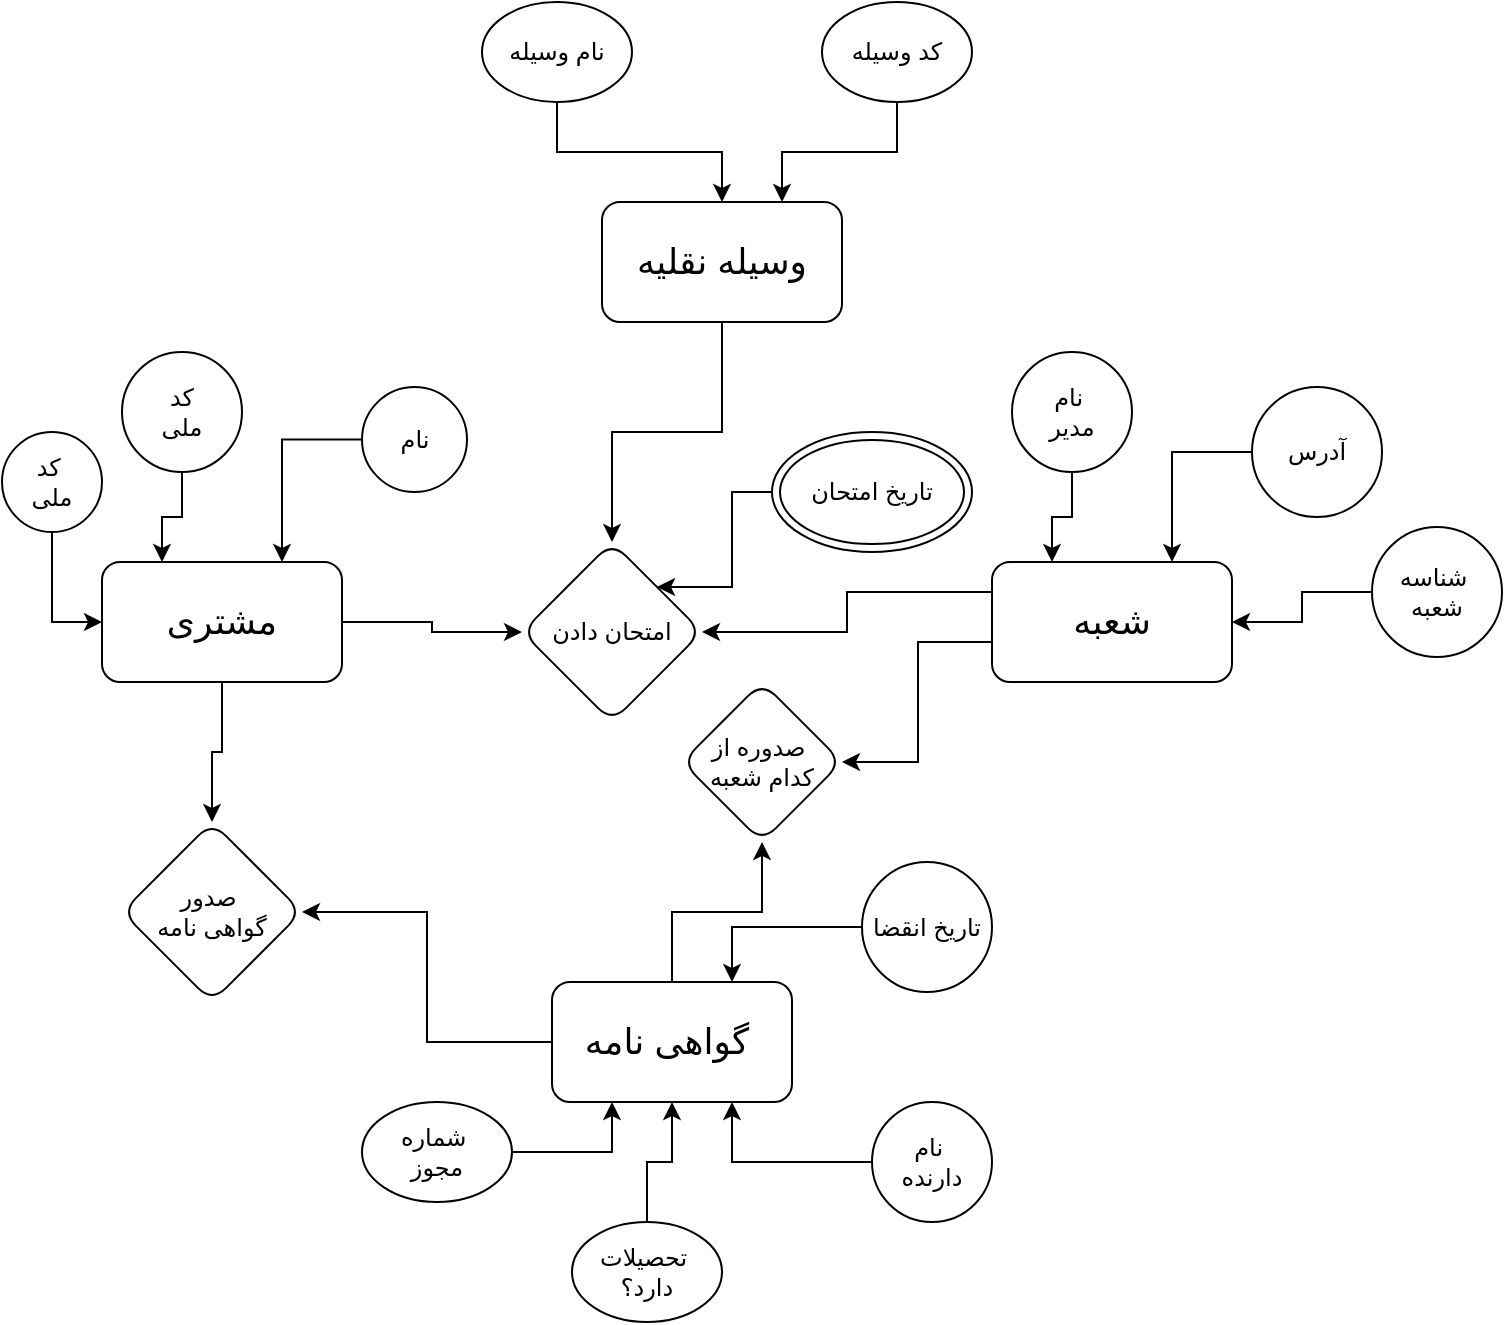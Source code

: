 <mxfile version="24.2.0" type="github">
  <diagram name="Page-1" id="StgHWz4NghMafxSv1uW0">
    <mxGraphModel dx="1386" dy="2999" grid="1" gridSize="10" guides="1" tooltips="1" connect="1" arrows="1" fold="1" page="1" pageScale="1" pageWidth="850" pageHeight="1100" math="0" shadow="0">
      <root>
        <mxCell id="0" />
        <mxCell id="1" parent="0" />
        <mxCell id="T2EJ2uYSbOceFDYWCZ22-41" value="" style="edgeStyle=orthogonalEdgeStyle;rounded=0;orthogonalLoop=1;jettySize=auto;html=1;" parent="1" source="T2EJ2uYSbOceFDYWCZ22-2" target="T2EJ2uYSbOceFDYWCZ22-40" edge="1">
          <mxGeometry relative="1" as="geometry" />
        </mxCell>
        <mxCell id="d3bOrSOvgRTrkonS77Jh-10" value="" style="edgeStyle=orthogonalEdgeStyle;rounded=0;orthogonalLoop=1;jettySize=auto;html=1;" edge="1" parent="1" source="T2EJ2uYSbOceFDYWCZ22-2" target="d3bOrSOvgRTrkonS77Jh-9">
          <mxGeometry relative="1" as="geometry" />
        </mxCell>
        <mxCell id="T2EJ2uYSbOceFDYWCZ22-2" value="&lt;span style=&quot;font-size: 18px;&quot;&gt;مشتری&lt;/span&gt;" style="rounded=1;whiteSpace=wrap;html=1;" parent="1" vertex="1">
          <mxGeometry x="110" y="-940" width="120" height="60" as="geometry" />
        </mxCell>
        <mxCell id="T2EJ2uYSbOceFDYWCZ22-3" style="edgeStyle=orthogonalEdgeStyle;rounded=0;orthogonalLoop=1;jettySize=auto;html=1;entryX=0.75;entryY=0;entryDx=0;entryDy=0;" parent="1" source="T2EJ2uYSbOceFDYWCZ22-4" target="T2EJ2uYSbOceFDYWCZ22-2" edge="1">
          <mxGeometry relative="1" as="geometry" />
        </mxCell>
        <mxCell id="T2EJ2uYSbOceFDYWCZ22-4" value="نام" style="ellipse;whiteSpace=wrap;html=1;aspect=fixed;" parent="1" vertex="1">
          <mxGeometry x="240" y="-1027.5" width="52.5" height="52.5" as="geometry" />
        </mxCell>
        <mxCell id="T2EJ2uYSbOceFDYWCZ22-5" value="کد&amp;nbsp;&lt;div&gt;ملی&lt;/div&gt;" style="ellipse;whiteSpace=wrap;html=1;aspect=fixed;" parent="1" vertex="1">
          <mxGeometry x="60" y="-1005" width="50" height="50" as="geometry" />
        </mxCell>
        <mxCell id="T2EJ2uYSbOceFDYWCZ22-6" style="edgeStyle=orthogonalEdgeStyle;rounded=0;orthogonalLoop=1;jettySize=auto;html=1;entryX=0.25;entryY=0;entryDx=0;entryDy=0;" parent="1" source="T2EJ2uYSbOceFDYWCZ22-7" target="T2EJ2uYSbOceFDYWCZ22-2" edge="1">
          <mxGeometry relative="1" as="geometry" />
        </mxCell>
        <mxCell id="T2EJ2uYSbOceFDYWCZ22-7" value="کد&lt;div&gt;ملی&lt;/div&gt;" style="ellipse;whiteSpace=wrap;html=1;aspect=fixed;" parent="1" vertex="1">
          <mxGeometry x="120" y="-1045" width="60" height="60" as="geometry" />
        </mxCell>
        <mxCell id="T2EJ2uYSbOceFDYWCZ22-8" style="edgeStyle=orthogonalEdgeStyle;rounded=0;orthogonalLoop=1;jettySize=auto;html=1;entryX=0;entryY=0.5;entryDx=0;entryDy=0;" parent="1" source="T2EJ2uYSbOceFDYWCZ22-5" target="T2EJ2uYSbOceFDYWCZ22-2" edge="1">
          <mxGeometry relative="1" as="geometry" />
        </mxCell>
        <mxCell id="T2EJ2uYSbOceFDYWCZ22-44" value="" style="edgeStyle=orthogonalEdgeStyle;rounded=0;orthogonalLoop=1;jettySize=auto;html=1;" parent="1" source="T2EJ2uYSbOceFDYWCZ22-12" target="T2EJ2uYSbOceFDYWCZ22-43" edge="1">
          <mxGeometry relative="1" as="geometry">
            <Array as="points">
              <mxPoint x="518" y="-900" />
              <mxPoint x="518" y="-840" />
            </Array>
          </mxGeometry>
        </mxCell>
        <mxCell id="d3bOrSOvgRTrkonS77Jh-13" style="edgeStyle=orthogonalEdgeStyle;rounded=0;orthogonalLoop=1;jettySize=auto;html=1;exitX=0;exitY=0.25;exitDx=0;exitDy=0;" edge="1" parent="1" source="T2EJ2uYSbOceFDYWCZ22-12" target="d3bOrSOvgRTrkonS77Jh-9">
          <mxGeometry relative="1" as="geometry" />
        </mxCell>
        <mxCell id="T2EJ2uYSbOceFDYWCZ22-12" value="&lt;span style=&quot;font-size: 18px;&quot;&gt;شعبه&lt;/span&gt;" style="rounded=1;whiteSpace=wrap;html=1;" parent="1" vertex="1">
          <mxGeometry x="555" y="-940" width="120" height="60" as="geometry" />
        </mxCell>
        <mxCell id="T2EJ2uYSbOceFDYWCZ22-13" style="edgeStyle=orthogonalEdgeStyle;rounded=0;orthogonalLoop=1;jettySize=auto;html=1;entryX=0.75;entryY=0;entryDx=0;entryDy=0;" parent="1" source="T2EJ2uYSbOceFDYWCZ22-14" target="T2EJ2uYSbOceFDYWCZ22-12" edge="1">
          <mxGeometry relative="1" as="geometry" />
        </mxCell>
        <mxCell id="T2EJ2uYSbOceFDYWCZ22-14" value="آدرس" style="ellipse;whiteSpace=wrap;html=1;aspect=fixed;" parent="1" vertex="1">
          <mxGeometry x="685" y="-1027.5" width="65" height="65" as="geometry" />
        </mxCell>
        <mxCell id="T2EJ2uYSbOceFDYWCZ22-16" style="edgeStyle=orthogonalEdgeStyle;rounded=0;orthogonalLoop=1;jettySize=auto;html=1;entryX=0.25;entryY=0;entryDx=0;entryDy=0;" parent="1" source="T2EJ2uYSbOceFDYWCZ22-17" target="T2EJ2uYSbOceFDYWCZ22-12" edge="1">
          <mxGeometry relative="1" as="geometry" />
        </mxCell>
        <mxCell id="T2EJ2uYSbOceFDYWCZ22-17" value="نام&amp;nbsp;&lt;div&gt;مدیر&lt;/div&gt;" style="ellipse;whiteSpace=wrap;html=1;aspect=fixed;" parent="1" vertex="1">
          <mxGeometry x="565" y="-1045" width="60" height="60" as="geometry" />
        </mxCell>
        <mxCell id="T2EJ2uYSbOceFDYWCZ22-19" style="edgeStyle=orthogonalEdgeStyle;rounded=0;orthogonalLoop=1;jettySize=auto;html=1;" parent="1" source="T2EJ2uYSbOceFDYWCZ22-20" target="T2EJ2uYSbOceFDYWCZ22-12" edge="1">
          <mxGeometry relative="1" as="geometry" />
        </mxCell>
        <mxCell id="T2EJ2uYSbOceFDYWCZ22-20" value="شناسه&amp;nbsp;&lt;div&gt;شعبه&lt;/div&gt;" style="ellipse;whiteSpace=wrap;html=1;aspect=fixed;" parent="1" vertex="1">
          <mxGeometry x="745" y="-957.5" width="65" height="65" as="geometry" />
        </mxCell>
        <mxCell id="T2EJ2uYSbOceFDYWCZ22-42" style="edgeStyle=orthogonalEdgeStyle;rounded=0;orthogonalLoop=1;jettySize=auto;html=1;" parent="1" source="T2EJ2uYSbOceFDYWCZ22-21" target="T2EJ2uYSbOceFDYWCZ22-40" edge="1">
          <mxGeometry relative="1" as="geometry" />
        </mxCell>
        <mxCell id="T2EJ2uYSbOceFDYWCZ22-45" style="edgeStyle=orthogonalEdgeStyle;rounded=0;orthogonalLoop=1;jettySize=auto;html=1;entryX=0.5;entryY=1;entryDx=0;entryDy=0;" parent="1" source="T2EJ2uYSbOceFDYWCZ22-21" target="T2EJ2uYSbOceFDYWCZ22-43" edge="1">
          <mxGeometry relative="1" as="geometry" />
        </mxCell>
        <mxCell id="T2EJ2uYSbOceFDYWCZ22-21" value="&lt;span style=&quot;font-size: 18px;&quot;&gt;گواهی نامه&amp;nbsp;&lt;/span&gt;" style="rounded=1;whiteSpace=wrap;html=1;" parent="1" vertex="1">
          <mxGeometry x="335" y="-730" width="120" height="60" as="geometry" />
        </mxCell>
        <mxCell id="T2EJ2uYSbOceFDYWCZ22-22" style="edgeStyle=orthogonalEdgeStyle;rounded=0;orthogonalLoop=1;jettySize=auto;html=1;entryX=0.75;entryY=0;entryDx=0;entryDy=0;" parent="1" source="T2EJ2uYSbOceFDYWCZ22-23" target="T2EJ2uYSbOceFDYWCZ22-21" edge="1">
          <mxGeometry relative="1" as="geometry" />
        </mxCell>
        <mxCell id="T2EJ2uYSbOceFDYWCZ22-23" value="تاریخ انقضا" style="ellipse;whiteSpace=wrap;html=1;aspect=fixed;" parent="1" vertex="1">
          <mxGeometry x="490" y="-790" width="65" height="65" as="geometry" />
        </mxCell>
        <mxCell id="T2EJ2uYSbOceFDYWCZ22-33" style="edgeStyle=orthogonalEdgeStyle;rounded=0;orthogonalLoop=1;jettySize=auto;html=1;entryX=0.75;entryY=1;entryDx=0;entryDy=0;" parent="1" source="T2EJ2uYSbOceFDYWCZ22-26" target="T2EJ2uYSbOceFDYWCZ22-21" edge="1">
          <mxGeometry relative="1" as="geometry" />
        </mxCell>
        <mxCell id="T2EJ2uYSbOceFDYWCZ22-26" value="نام&amp;nbsp;&lt;div&gt;دارنده&lt;/div&gt;" style="ellipse;whiteSpace=wrap;html=1;aspect=fixed;" parent="1" vertex="1">
          <mxGeometry x="495" y="-670" width="60" height="60" as="geometry" />
        </mxCell>
        <mxCell id="T2EJ2uYSbOceFDYWCZ22-38" style="edgeStyle=orthogonalEdgeStyle;rounded=0;orthogonalLoop=1;jettySize=auto;html=1;entryX=0.25;entryY=1;entryDx=0;entryDy=0;" parent="1" source="T2EJ2uYSbOceFDYWCZ22-34" target="T2EJ2uYSbOceFDYWCZ22-21" edge="1">
          <mxGeometry relative="1" as="geometry" />
        </mxCell>
        <mxCell id="T2EJ2uYSbOceFDYWCZ22-34" value="شماره&amp;nbsp;&lt;div&gt;مجوز&lt;/div&gt;" style="ellipse;whiteSpace=wrap;html=1;" parent="1" vertex="1">
          <mxGeometry x="240" y="-670" width="75" height="50" as="geometry" />
        </mxCell>
        <mxCell id="T2EJ2uYSbOceFDYWCZ22-39" style="edgeStyle=orthogonalEdgeStyle;rounded=0;orthogonalLoop=1;jettySize=auto;html=1;entryX=0.5;entryY=1;entryDx=0;entryDy=0;" parent="1" source="T2EJ2uYSbOceFDYWCZ22-36" target="T2EJ2uYSbOceFDYWCZ22-21" edge="1">
          <mxGeometry relative="1" as="geometry" />
        </mxCell>
        <mxCell id="T2EJ2uYSbOceFDYWCZ22-36" value="تحصیلات&amp;nbsp;&lt;div&gt;دارد؟&lt;/div&gt;" style="ellipse;whiteSpace=wrap;html=1;" parent="1" vertex="1">
          <mxGeometry x="345" y="-610" width="75" height="50" as="geometry" />
        </mxCell>
        <mxCell id="T2EJ2uYSbOceFDYWCZ22-40" value="صدور&amp;nbsp;&lt;div&gt;گواهی نامه&lt;/div&gt;" style="rhombus;whiteSpace=wrap;html=1;rounded=1;" parent="1" vertex="1">
          <mxGeometry x="120" y="-810" width="90" height="90" as="geometry" />
        </mxCell>
        <mxCell id="T2EJ2uYSbOceFDYWCZ22-43" value="صدوره از&amp;nbsp;&lt;div&gt;کدام شعبه&lt;/div&gt;" style="rhombus;whiteSpace=wrap;html=1;rounded=1;" parent="1" vertex="1">
          <mxGeometry x="400" y="-880" width="80" height="80" as="geometry" />
        </mxCell>
        <mxCell id="d3bOrSOvgRTrkonS77Jh-15" style="edgeStyle=orthogonalEdgeStyle;rounded=0;orthogonalLoop=1;jettySize=auto;html=1;entryX=0.5;entryY=0;entryDx=0;entryDy=0;" edge="1" parent="1" source="d3bOrSOvgRTrkonS77Jh-1" target="d3bOrSOvgRTrkonS77Jh-9">
          <mxGeometry relative="1" as="geometry" />
        </mxCell>
        <mxCell id="d3bOrSOvgRTrkonS77Jh-1" value="&lt;font style=&quot;font-size: 18px;&quot;&gt;وسیله نقلیه&lt;/font&gt;" style="rounded=1;whiteSpace=wrap;html=1;" vertex="1" parent="1">
          <mxGeometry x="360" y="-1120" width="120" height="60" as="geometry" />
        </mxCell>
        <mxCell id="d3bOrSOvgRTrkonS77Jh-6" style="edgeStyle=orthogonalEdgeStyle;rounded=0;orthogonalLoop=1;jettySize=auto;html=1;entryX=0.5;entryY=0;entryDx=0;entryDy=0;" edge="1" parent="1" source="d3bOrSOvgRTrkonS77Jh-3" target="d3bOrSOvgRTrkonS77Jh-1">
          <mxGeometry relative="1" as="geometry">
            <mxPoint x="402.5" y="-1190" as="targetPoint" />
          </mxGeometry>
        </mxCell>
        <mxCell id="d3bOrSOvgRTrkonS77Jh-3" value="نام وسیله" style="ellipse;whiteSpace=wrap;html=1;" vertex="1" parent="1">
          <mxGeometry x="300" y="-1220" width="75" height="50" as="geometry" />
        </mxCell>
        <mxCell id="d3bOrSOvgRTrkonS77Jh-14" style="edgeStyle=orthogonalEdgeStyle;rounded=0;orthogonalLoop=1;jettySize=auto;html=1;entryX=0.75;entryY=0;entryDx=0;entryDy=0;" edge="1" parent="1" source="d3bOrSOvgRTrkonS77Jh-7" target="d3bOrSOvgRTrkonS77Jh-1">
          <mxGeometry relative="1" as="geometry" />
        </mxCell>
        <mxCell id="d3bOrSOvgRTrkonS77Jh-7" value="کد وسیله" style="ellipse;whiteSpace=wrap;html=1;" vertex="1" parent="1">
          <mxGeometry x="470" y="-1220" width="75" height="50" as="geometry" />
        </mxCell>
        <mxCell id="d3bOrSOvgRTrkonS77Jh-9" value="امتحان دادن" style="rhombus;whiteSpace=wrap;html=1;rounded=1;" vertex="1" parent="1">
          <mxGeometry x="320" y="-950" width="90" height="90" as="geometry" />
        </mxCell>
        <mxCell id="d3bOrSOvgRTrkonS77Jh-19" style="edgeStyle=orthogonalEdgeStyle;rounded=0;orthogonalLoop=1;jettySize=auto;html=1;entryX=1;entryY=0;entryDx=0;entryDy=0;" edge="1" parent="1" source="d3bOrSOvgRTrkonS77Jh-18" target="d3bOrSOvgRTrkonS77Jh-9">
          <mxGeometry relative="1" as="geometry" />
        </mxCell>
        <mxCell id="d3bOrSOvgRTrkonS77Jh-18" value="تاریخ امتحان" style="ellipse;shape=doubleEllipse;whiteSpace=wrap;html=1;" vertex="1" parent="1">
          <mxGeometry x="445" y="-1005" width="100" height="60" as="geometry" />
        </mxCell>
      </root>
    </mxGraphModel>
  </diagram>
</mxfile>
